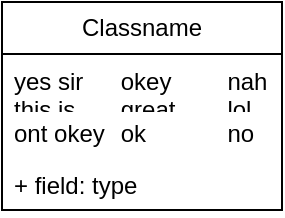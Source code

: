<mxfile version="26.0.4">
  <diagram name="Page-1" id="gU45v6XQrpaLoiMGFr5A">
    <mxGraphModel dx="2074" dy="1077" grid="1" gridSize="10" guides="1" tooltips="1" connect="1" arrows="1" fold="1" page="1" pageScale="1" pageWidth="850" pageHeight="1100" math="0" shadow="0">
      <root>
        <mxCell id="0" />
        <mxCell id="1" parent="0" />
        <mxCell id="CO-cqYJRGCc5VkglCMrh-4" value="Classname" style="swimlane;fontStyle=0;childLayout=stackLayout;horizontal=1;startSize=26;fillColor=none;horizontalStack=0;resizeParent=1;resizeParentMax=0;resizeLast=0;collapsible=1;marginBottom=0;whiteSpace=wrap;html=1;" vertex="1" parent="1">
          <mxGeometry x="340" y="320" width="140" height="104" as="geometry">
            <mxRectangle x="470" y="490" width="100" height="30" as="alternateBounds" />
          </mxGeometry>
        </mxCell>
        <mxCell id="CO-cqYJRGCc5VkglCMrh-5" value="&lt;div&gt;yes sir&lt;span style=&quot;white-space: pre;&quot;&gt;&#x9;&lt;/span&gt;okey&lt;span style=&quot;white-space: pre;&quot;&gt;&#x9;&lt;/span&gt;nah&lt;/div&gt;&lt;div&gt;this is&lt;span style=&quot;white-space: pre;&quot;&gt;&#x9;&lt;/span&gt;great&lt;span style=&quot;white-space: pre;&quot;&gt;&#x9;&lt;/span&gt;lol&lt;br&gt;&lt;/div&gt;" style="text;strokeColor=none;fillColor=none;align=left;verticalAlign=top;spacingLeft=4;spacingRight=4;overflow=hidden;rotatable=0;points=[[0,0.5],[1,0.5]];portConstraint=eastwest;whiteSpace=wrap;html=1;" vertex="1" parent="CO-cqYJRGCc5VkglCMrh-4">
          <mxGeometry y="26" width="140" height="26" as="geometry" />
        </mxCell>
        <mxCell id="CO-cqYJRGCc5VkglCMrh-6" value="&lt;div&gt;ont okey&lt;span style=&quot;white-space: pre;&quot;&gt;&#x9;&lt;/span&gt;ok&lt;span style=&quot;white-space: pre;&quot;&gt;&#x9;&lt;/span&gt;&lt;span style=&quot;white-space: pre;&quot;&gt;&#x9;&lt;/span&gt;no&lt;/div&gt;&lt;div&gt;&lt;br&gt;&lt;/div&gt;" style="text;strokeColor=none;fillColor=none;align=left;verticalAlign=top;spacingLeft=4;spacingRight=4;overflow=hidden;rotatable=0;points=[[0,0.5],[1,0.5]];portConstraint=eastwest;whiteSpace=wrap;html=1;" vertex="1" parent="CO-cqYJRGCc5VkglCMrh-4">
          <mxGeometry y="52" width="140" height="26" as="geometry" />
        </mxCell>
        <mxCell id="CO-cqYJRGCc5VkglCMrh-7" value="+ field: type" style="text;strokeColor=none;fillColor=none;align=left;verticalAlign=top;spacingLeft=4;spacingRight=4;overflow=hidden;rotatable=0;points=[[0,0.5],[1,0.5]];portConstraint=eastwest;whiteSpace=wrap;html=1;" vertex="1" parent="CO-cqYJRGCc5VkglCMrh-4">
          <mxGeometry y="78" width="140" height="26" as="geometry" />
        </mxCell>
      </root>
    </mxGraphModel>
  </diagram>
</mxfile>
